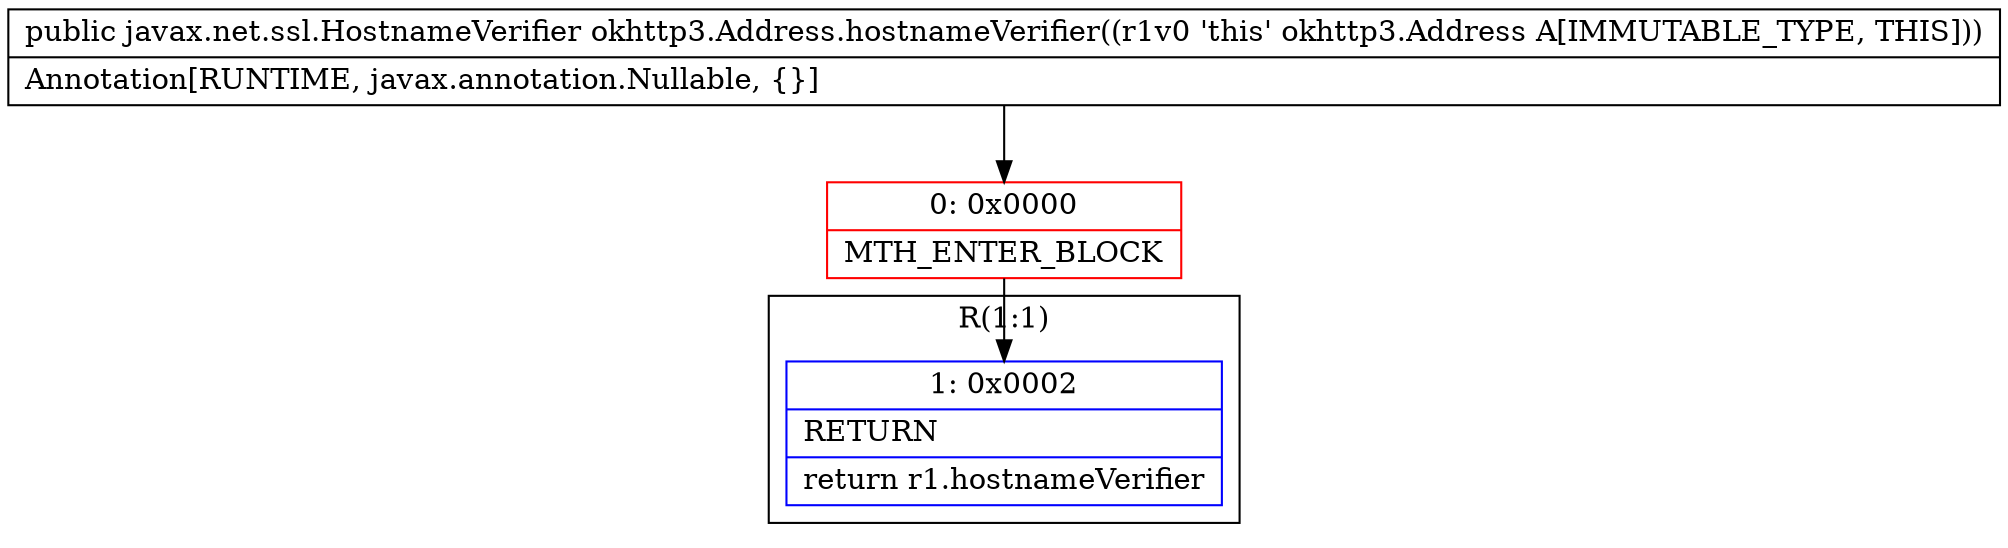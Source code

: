 digraph "CFG forokhttp3.Address.hostnameVerifier()Ljavax\/net\/ssl\/HostnameVerifier;" {
subgraph cluster_Region_979485397 {
label = "R(1:1)";
node [shape=record,color=blue];
Node_1 [shape=record,label="{1\:\ 0x0002|RETURN\l|return r1.hostnameVerifier\l}"];
}
Node_0 [shape=record,color=red,label="{0\:\ 0x0000|MTH_ENTER_BLOCK\l}"];
MethodNode[shape=record,label="{public javax.net.ssl.HostnameVerifier okhttp3.Address.hostnameVerifier((r1v0 'this' okhttp3.Address A[IMMUTABLE_TYPE, THIS]))  | Annotation[RUNTIME, javax.annotation.Nullable, \{\}]\l}"];
MethodNode -> Node_0;
Node_0 -> Node_1;
}

